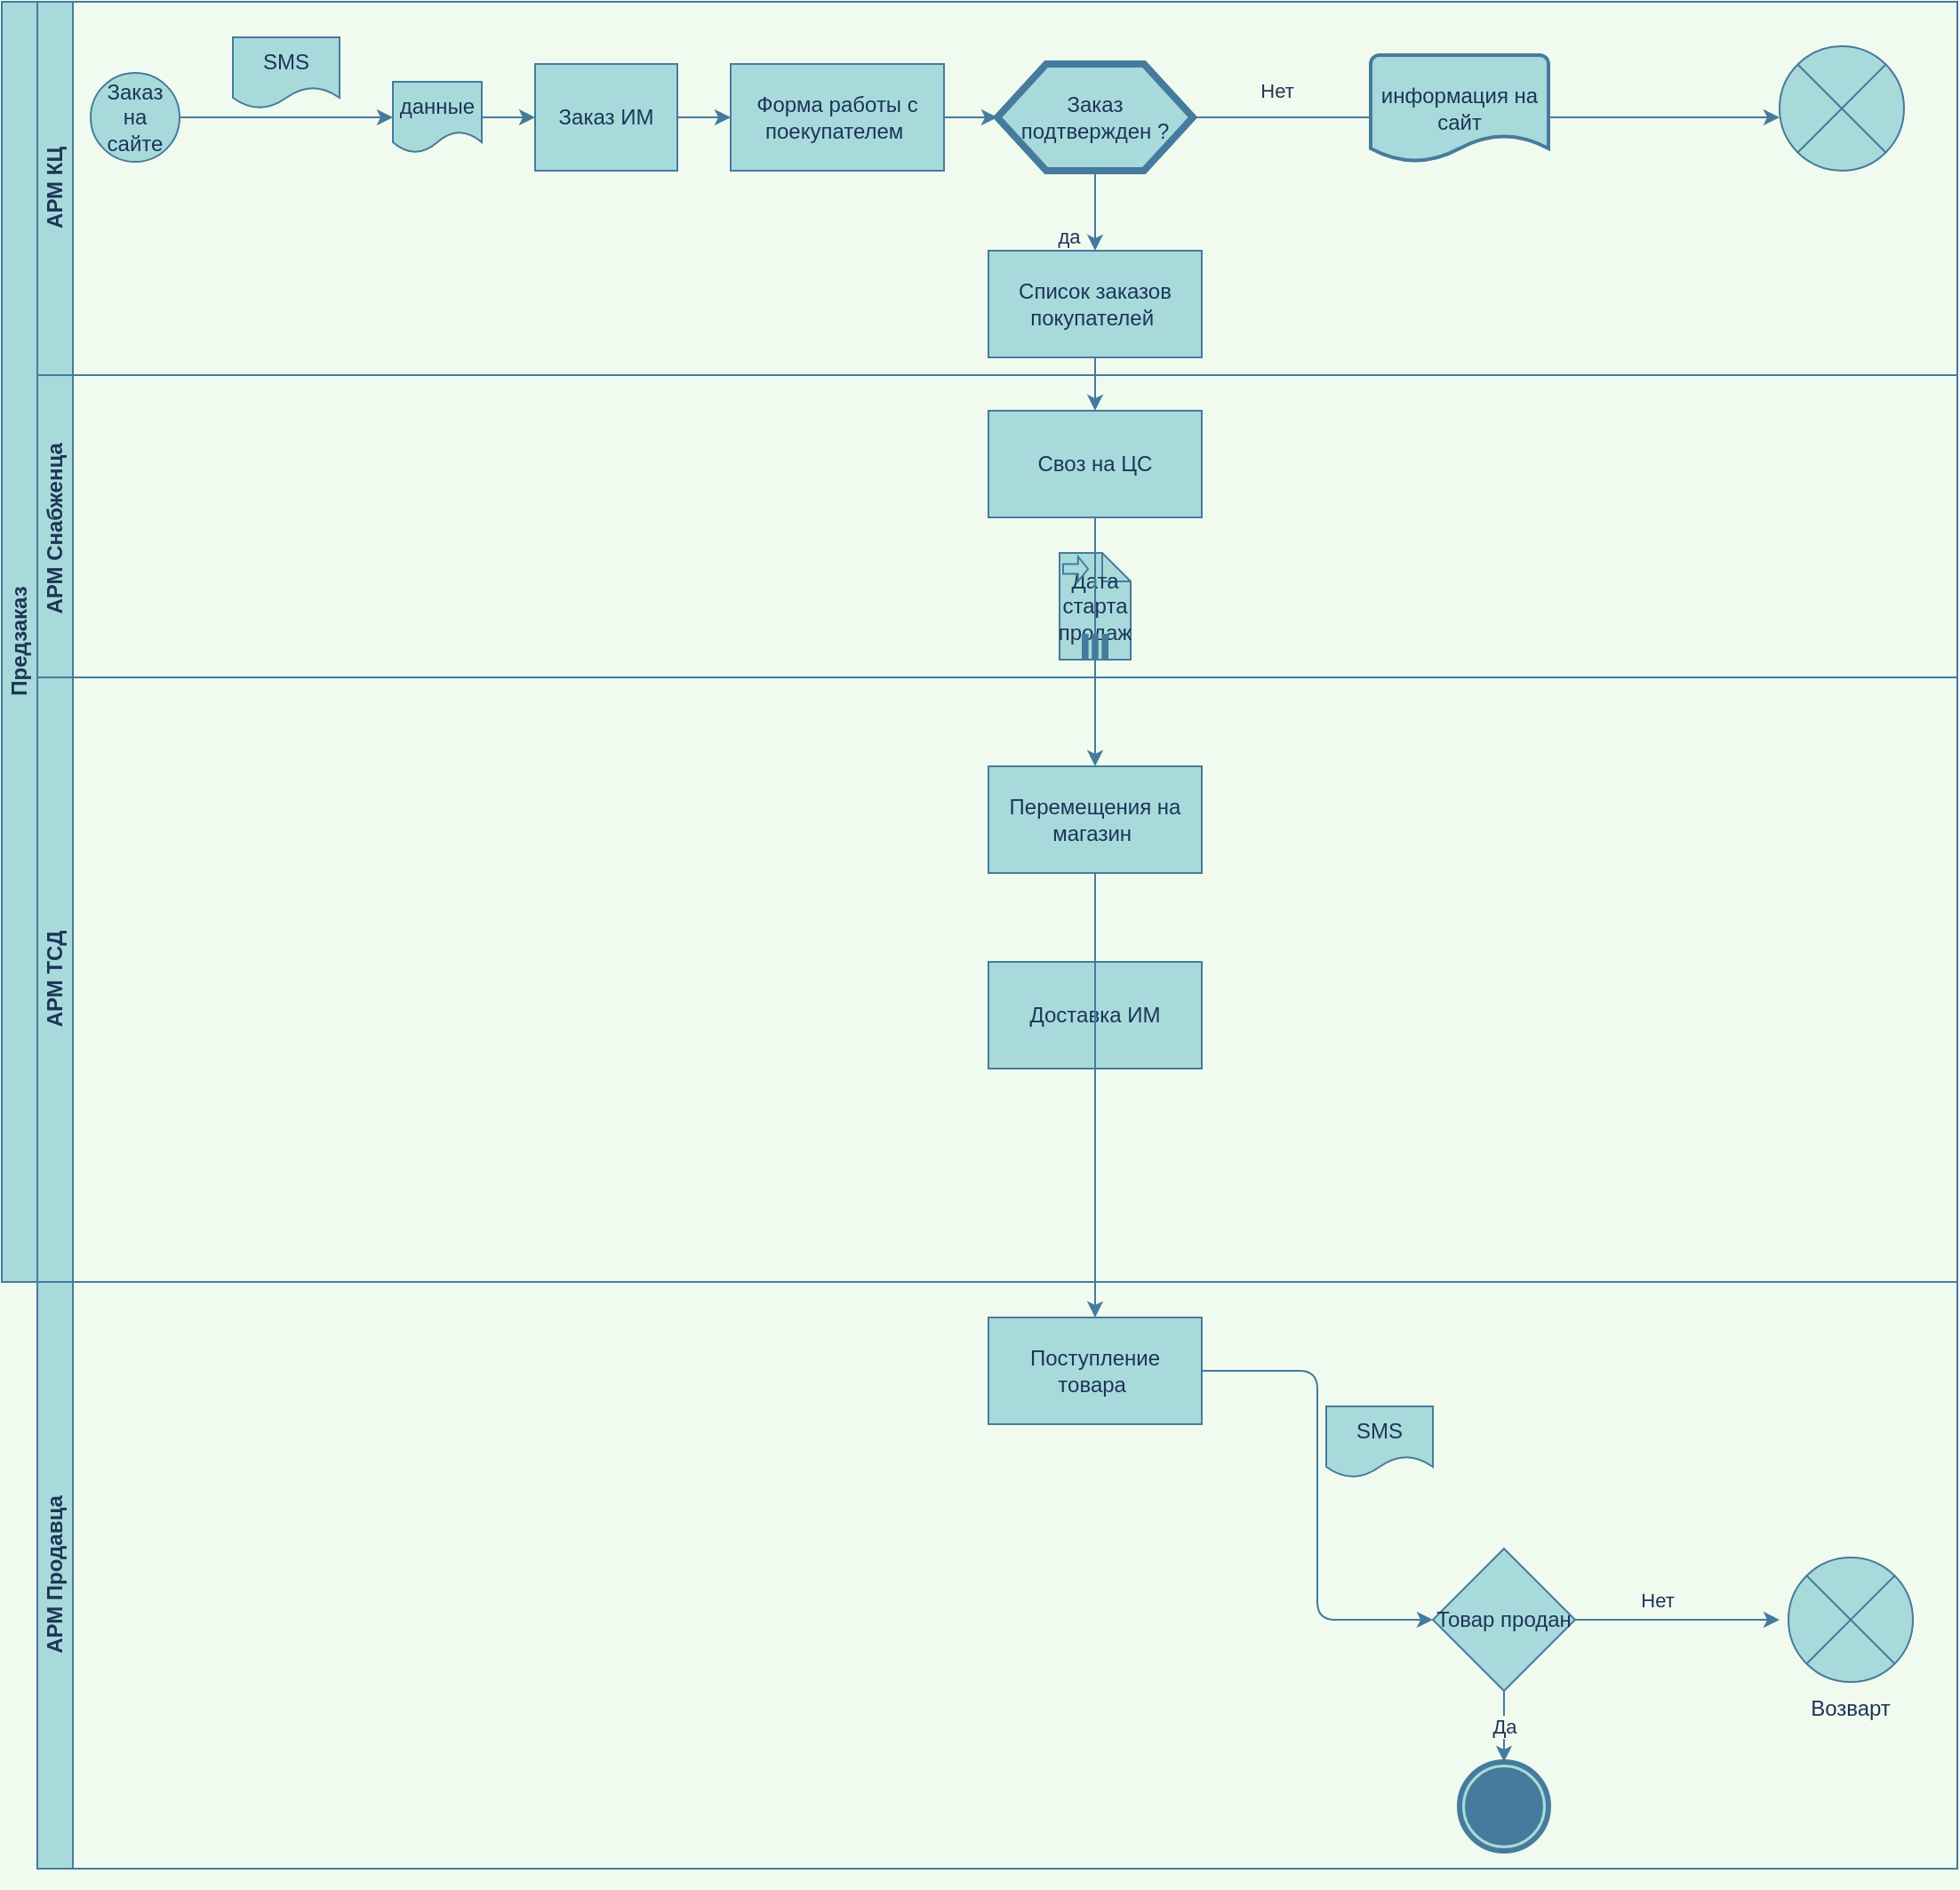 <mxfile version="13.6.0" type="github"><diagram id="prtHgNgQTEPvFCAcTncT" name="Page-1"><mxGraphModel dx="1221" dy="587" grid="1" gridSize="10" guides="1" tooltips="1" connect="1" arrows="1" fold="1" page="1" pageScale="1" pageWidth="827" pageHeight="1169" background="#F1FAEE" math="0" shadow="0"><root><mxCell id="0"/><mxCell id="1" parent="0"/><mxCell id="dNxyNK7c78bLwvsdeMH5-19" value="Предзаказ&lt;br&gt;" style="swimlane;html=1;childLayout=stackLayout;resizeParent=1;resizeParentMax=0;horizontal=0;startSize=20;horizontalStack=0;fillColor=#A8DADC;strokeColor=#457B9D;fontColor=#1D3557;" parent="1" vertex="1"><mxGeometry x="110" y="200" width="1100" height="720" as="geometry"><mxRectangle x="80" y="120" width="30" height="80" as="alternateBounds"/></mxGeometry></mxCell><mxCell id="dNxyNK7c78bLwvsdeMH5-20" value="АРМ КЦ" style="swimlane;html=1;startSize=20;horizontal=0;fillColor=#A8DADC;strokeColor=#457B9D;fontColor=#1D3557;" parent="dNxyNK7c78bLwvsdeMH5-19" vertex="1"><mxGeometry x="20" width="1080" height="210" as="geometry"/></mxCell><mxCell id="dNxyNK7c78bLwvsdeMH5-25" value="" style="edgeStyle=orthogonalEdgeStyle;rounded=0;orthogonalLoop=1;jettySize=auto;html=1;labelBackgroundColor=#F1FAEE;strokeColor=#457B9D;fontColor=#1D3557;" parent="dNxyNK7c78bLwvsdeMH5-20" source="l-QhswC7FGs499EKS-Dz-24" target="dNxyNK7c78bLwvsdeMH5-24" edge="1"><mxGeometry relative="1" as="geometry"/></mxCell><mxCell id="l-QhswC7FGs499EKS-Dz-10" value="да" style="edgeStyle=orthogonalEdgeStyle;rounded=0;orthogonalLoop=1;jettySize=auto;html=1;entryX=0.5;entryY=0;entryDx=0;entryDy=0;labelBackgroundColor=#F1FAEE;strokeColor=#457B9D;fontColor=#1D3557;" parent="dNxyNK7c78bLwvsdeMH5-20" source="l-QhswC7FGs499EKS-Dz-3" target="l-QhswC7FGs499EKS-Dz-9" edge="1"><mxGeometry x="0.636" y="-15" relative="1" as="geometry"><mxPoint as="offset"/></mxGeometry></mxCell><mxCell id="zD6_iEBNzpCxgIYbJEHy-26" value="SMS" style="shape=document;whiteSpace=wrap;html=1;boundedLbl=1;rounded=0;sketch=0;fillColor=#A8DADC;strokeColor=#457B9D;fontColor=#1D3557;" vertex="1" parent="dNxyNK7c78bLwvsdeMH5-20"><mxGeometry x="110" y="20" width="60" height="40" as="geometry"/></mxCell><mxCell id="dNxyNK7c78bLwvsdeMH5-24" value="Заказ ИМ" style="rounded=0;whiteSpace=wrap;html=1;fontFamily=Helvetica;fontSize=12;align=center;fillColor=#A8DADC;strokeColor=#457B9D;fontColor=#1D3557;" parent="dNxyNK7c78bLwvsdeMH5-20" vertex="1"><mxGeometry x="280" y="35" width="80" height="60" as="geometry"/></mxCell><mxCell id="l-QhswC7FGs499EKS-Dz-3" value="Заказ подтвержден ?" style="shape=hexagon;html=1;whiteSpace=wrap;perimeter=hexagonPerimeter;strokeWidth=4;rounded=0;fillColor=#A8DADC;strokeColor=#457B9D;fontColor=#1D3557;" parent="dNxyNK7c78bLwvsdeMH5-20" vertex="1"><mxGeometry x="540" y="35" width="110" height="60" as="geometry"/></mxCell><mxCell id="dNxyNK7c78bLwvsdeMH5-23" value="Заказ на сайте" style="ellipse;whiteSpace=wrap;html=1;fillColor=#A8DADC;strokeColor=#457B9D;fontColor=#1D3557;" parent="dNxyNK7c78bLwvsdeMH5-20" vertex="1"><mxGeometry x="30" y="40" width="50" height="50" as="geometry"/></mxCell><mxCell id="l-QhswC7FGs499EKS-Dz-22" value="" style="endArrow=classic;html=1;entryX=0;entryY=0.5;entryDx=0;entryDy=0;labelBackgroundColor=#F1FAEE;strokeColor=#457B9D;fontColor=#1D3557;" parent="dNxyNK7c78bLwvsdeMH5-20" source="l-QhswC7FGs499EKS-Dz-81" target="l-QhswC7FGs499EKS-Dz-3" edge="1"><mxGeometry width="50" height="50" relative="1" as="geometry"><mxPoint x="120" y="-5" as="sourcePoint"/><mxPoint x="470.711" y="185" as="targetPoint"/></mxGeometry></mxCell><mxCell id="l-QhswC7FGs499EKS-Dz-7" style="edgeStyle=orthogonalEdgeStyle;rounded=0;orthogonalLoop=1;jettySize=auto;html=1;exitX=1;exitY=0.5;exitDx=0;exitDy=0;entryX=0;entryY=0.5;entryDx=0;entryDy=0;labelBackgroundColor=#F1FAEE;strokeColor=#457B9D;fontColor=#1D3557;" parent="dNxyNK7c78bLwvsdeMH5-20" edge="1"><mxGeometry relative="1" as="geometry"><mxPoint x="590" y="64.811" as="sourcePoint"/><mxPoint x="590" y="65" as="targetPoint"/></mxGeometry></mxCell><mxCell id="l-QhswC7FGs499EKS-Dz-8" value="Нет" style="edgeLabel;html=1;align=center;verticalAlign=middle;resizable=0;points=[];labelBackgroundColor=#F1FAEE;fontColor=#1D3557;" parent="l-QhswC7FGs499EKS-Dz-7" vertex="1" connectable="0"><mxGeometry x="-0.205" y="1" relative="1" as="geometry"><mxPoint x="106" y="-14.81" as="offset"/></mxGeometry></mxCell><mxCell id="l-QhswC7FGs499EKS-Dz-82" value="" style="endArrow=classic;html=1;labelBackgroundColor=#F1FAEE;strokeColor=#457B9D;fontColor=#1D3557;" parent="dNxyNK7c78bLwvsdeMH5-20" source="l-QhswC7FGs499EKS-Dz-3" edge="1"><mxGeometry width="50" height="50" relative="1" as="geometry"><mxPoint x="420" y="130" as="sourcePoint"/><mxPoint x="980" y="65" as="targetPoint"/></mxGeometry></mxCell><mxCell id="zD6_iEBNzpCxgIYbJEHy-1" value="" style="verticalLabelPosition=bottom;verticalAlign=top;html=1;shape=mxgraph.flowchart.or;fillColor=#A8DADC;strokeColor=#457B9D;fontColor=#1D3557;" vertex="1" parent="dNxyNK7c78bLwvsdeMH5-20"><mxGeometry x="980" y="25" width="70" height="70" as="geometry"/></mxCell><mxCell id="l-QhswC7FGs499EKS-Dz-87" value="" style="endArrow=classic;html=1;entryX=0;entryY=0.5;entryDx=0;entryDy=0;labelBackgroundColor=#F1FAEE;strokeColor=#457B9D;fontColor=#1D3557;" parent="dNxyNK7c78bLwvsdeMH5-20" source="dNxyNK7c78bLwvsdeMH5-24" target="l-QhswC7FGs499EKS-Dz-81" edge="1"><mxGeometry width="50" height="50" relative="1" as="geometry"><mxPoint x="360" y="255" as="sourcePoint"/><mxPoint x="560" y="255" as="targetPoint"/></mxGeometry></mxCell><mxCell id="zD6_iEBNzpCxgIYbJEHy-22" value="информация на сайт" style="strokeWidth=2;html=1;shape=mxgraph.flowchart.document2;whiteSpace=wrap;size=0.25;fillColor=#A8DADC;strokeColor=#457B9D;fontColor=#1D3557;" vertex="1" parent="dNxyNK7c78bLwvsdeMH5-20"><mxGeometry x="750" y="30" width="100" height="60" as="geometry"/></mxCell><mxCell id="l-QhswC7FGs499EKS-Dz-81" value="Форма работы с поекупателем&amp;nbsp;" style="rounded=0;whiteSpace=wrap;html=1;sketch=0;fillColor=#A8DADC;strokeColor=#457B9D;fontColor=#1D3557;" parent="dNxyNK7c78bLwvsdeMH5-20" vertex="1"><mxGeometry x="390" y="35" width="120" height="60" as="geometry"/></mxCell><mxCell id="l-QhswC7FGs499EKS-Dz-24" value="данные" style="shape=document;whiteSpace=wrap;html=1;boundedLbl=1;rounded=0;sketch=0;fillColor=#A8DADC;strokeColor=#457B9D;fontColor=#1D3557;" parent="dNxyNK7c78bLwvsdeMH5-20" vertex="1"><mxGeometry x="200" y="45" width="50" height="40" as="geometry"/></mxCell><mxCell id="l-QhswC7FGs499EKS-Dz-9" value="Список заказов покупателей&amp;nbsp;" style="rounded=0;whiteSpace=wrap;html=1;fillColor=#A8DADC;strokeColor=#457B9D;fontColor=#1D3557;" parent="dNxyNK7c78bLwvsdeMH5-20" vertex="1"><mxGeometry x="535" y="140" width="120" height="60" as="geometry"/></mxCell><mxCell id="zD6_iEBNzpCxgIYbJEHy-25" value="" style="edgeStyle=orthogonalEdgeStyle;rounded=0;orthogonalLoop=1;jettySize=auto;html=1;labelBackgroundColor=#F1FAEE;strokeColor=#457B9D;fontColor=#1D3557;" edge="1" parent="dNxyNK7c78bLwvsdeMH5-20" source="dNxyNK7c78bLwvsdeMH5-23" target="l-QhswC7FGs499EKS-Dz-24"><mxGeometry relative="1" as="geometry"><mxPoint x="210" y="265.0" as="sourcePoint"/><mxPoint x="410" y="265.0" as="targetPoint"/></mxGeometry></mxCell><mxCell id="dNxyNK7c78bLwvsdeMH5-21" value="АРМ Снабженца&amp;nbsp;" style="swimlane;html=1;startSize=20;horizontal=0;fillColor=#A8DADC;strokeColor=#457B9D;fontColor=#1D3557;" parent="dNxyNK7c78bLwvsdeMH5-19" vertex="1"><mxGeometry x="20" y="210" width="1080" height="170" as="geometry"/></mxCell><mxCell id="l-QhswC7FGs499EKS-Dz-12" value="Своз на ЦС" style="whiteSpace=wrap;html=1;rounded=0;fillColor=#A8DADC;strokeColor=#457B9D;fontColor=#1D3557;" parent="dNxyNK7c78bLwvsdeMH5-21" vertex="1"><mxGeometry x="535" y="20" width="120" height="60" as="geometry"/></mxCell><mxCell id="l-QhswC7FGs499EKS-Dz-88" value="Дата старта продаж" style="shape=note;whiteSpace=wrap;size=16;html=1;dropTarget=0;rounded=0;sketch=0;fillColor=#A8DADC;strokeColor=#457B9D;fontColor=#1D3557;" parent="dNxyNK7c78bLwvsdeMH5-21" vertex="1"><mxGeometry x="575" y="100" width="40" height="60" as="geometry"/></mxCell><mxCell id="l-QhswC7FGs499EKS-Dz-89" value="" style="html=1;shape=singleArrow;arrowWidth=0.4;arrowSize=0.4;outlineConnect=0;fillColor=#A8DADC;strokeColor=#457B9D;fontColor=#1D3557;" parent="l-QhswC7FGs499EKS-Dz-88" vertex="1"><mxGeometry width="14" height="14" relative="1" as="geometry"><mxPoint x="2" y="2" as="offset"/></mxGeometry></mxCell><mxCell id="l-QhswC7FGs499EKS-Dz-90" value="" style="html=1;whiteSpace=wrap;shape=parallelMarker;outlineConnect=0;fillColor=#A8DADC;strokeColor=#457B9D;fontColor=#1D3557;" parent="l-QhswC7FGs499EKS-Dz-88" vertex="1"><mxGeometry x="0.5" y="1" width="14" height="14" relative="1" as="geometry"><mxPoint x="-7" y="-14" as="offset"/></mxGeometry></mxCell><mxCell id="l-QhswC7FGs499EKS-Dz-13" value="" style="edgeStyle=orthogonalEdgeStyle;rounded=0;orthogonalLoop=1;jettySize=auto;html=1;labelBackgroundColor=#F1FAEE;strokeColor=#457B9D;fontColor=#1D3557;" parent="dNxyNK7c78bLwvsdeMH5-19" source="l-QhswC7FGs499EKS-Dz-9" target="l-QhswC7FGs499EKS-Dz-12" edge="1"><mxGeometry relative="1" as="geometry"/></mxCell><mxCell id="l-QhswC7FGs499EKS-Dz-15" value="" style="edgeStyle=orthogonalEdgeStyle;rounded=0;orthogonalLoop=1;jettySize=auto;html=1;labelBackgroundColor=#F1FAEE;strokeColor=#457B9D;fontColor=#1D3557;" parent="dNxyNK7c78bLwvsdeMH5-19" source="l-QhswC7FGs499EKS-Dz-12" target="l-QhswC7FGs499EKS-Dz-14" edge="1"><mxGeometry relative="1" as="geometry"/></mxCell><mxCell id="dNxyNK7c78bLwvsdeMH5-22" value="АРМ ТСД" style="swimlane;html=1;startSize=20;horizontal=0;fillColor=#A8DADC;strokeColor=#457B9D;fontColor=#1D3557;" parent="dNxyNK7c78bLwvsdeMH5-19" vertex="1"><mxGeometry x="20" y="380" width="1080" height="340" as="geometry"><mxRectangle x="20" y="310" width="720" height="20" as="alternateBounds"/></mxGeometry></mxCell><mxCell id="l-QhswC7FGs499EKS-Dz-14" value="Перемещения на магазин&amp;nbsp;" style="whiteSpace=wrap;html=1;rounded=0;fillColor=#A8DADC;strokeColor=#457B9D;fontColor=#1D3557;" parent="dNxyNK7c78bLwvsdeMH5-22" vertex="1"><mxGeometry x="535" y="50" width="120" height="60" as="geometry"/></mxCell><mxCell id="l-QhswC7FGs499EKS-Dz-93" value="Доставка ИМ" style="rounded=0;whiteSpace=wrap;html=1;sketch=0;fillColor=#A8DADC;strokeColor=#457B9D;fontColor=#1D3557;" parent="dNxyNK7c78bLwvsdeMH5-22" vertex="1"><mxGeometry x="535" y="160" width="120" height="60" as="geometry"/></mxCell><mxCell id="l-QhswC7FGs499EKS-Dz-31" value="АРМ Продавца" style="swimlane;html=1;startSize=20;horizontal=0;fillColor=#A8DADC;strokeColor=#457B9D;fontColor=#1D3557;" parent="1" vertex="1"><mxGeometry x="130" y="920" width="1080" height="330" as="geometry"><mxRectangle y="310" width="30" height="170" as="alternateBounds"/></mxGeometry></mxCell><mxCell id="l-QhswC7FGs499EKS-Dz-41" style="edgeStyle=orthogonalEdgeStyle;curved=0;rounded=1;sketch=0;orthogonalLoop=1;jettySize=auto;html=1;labelBackgroundColor=#F1FAEE;strokeColor=#457B9D;fontColor=#1D3557;" parent="l-QhswC7FGs499EKS-Dz-31" source="l-QhswC7FGs499EKS-Dz-35" edge="1"><mxGeometry relative="1" as="geometry"><mxPoint x="980" y="190" as="targetPoint"/></mxGeometry></mxCell><mxCell id="l-QhswC7FGs499EKS-Dz-50" value="Да" style="edgeStyle=orthogonalEdgeStyle;curved=0;rounded=1;sketch=0;orthogonalLoop=1;jettySize=auto;html=1;labelBackgroundColor=#F1FAEE;strokeColor=#457B9D;fontColor=#1D3557;" parent="l-QhswC7FGs499EKS-Dz-31" source="l-QhswC7FGs499EKS-Dz-35" target="l-QhswC7FGs499EKS-Dz-49" edge="1"><mxGeometry relative="1" as="geometry"/></mxCell><mxCell id="l-QhswC7FGs499EKS-Dz-43" value="Нет" style="edgeLabel;html=1;align=center;verticalAlign=middle;resizable=0;points=[];labelBackgroundColor=#F1FAEE;fontColor=#1D3557;" parent="l-QhswC7FGs499EKS-Dz-31" vertex="1" connectable="0"><mxGeometry x="900.001" y="-9.997" as="geometry"><mxPoint x="11" y="189" as="offset"/></mxGeometry></mxCell><mxCell id="l-QhswC7FGs499EKS-Dz-33" value="Поступление товара&amp;nbsp;" style="whiteSpace=wrap;html=1;rounded=0;fillColor=#A8DADC;strokeColor=#457B9D;fontColor=#1D3557;" parent="l-QhswC7FGs499EKS-Dz-31" vertex="1"><mxGeometry x="535" y="20" width="120" height="60" as="geometry"/></mxCell><mxCell id="l-QhswC7FGs499EKS-Dz-35" value="Товар продан" style="rhombus;whiteSpace=wrap;html=1;rounded=0;fillColor=#A8DADC;strokeColor=#457B9D;fontColor=#1D3557;" parent="l-QhswC7FGs499EKS-Dz-31" vertex="1"><mxGeometry x="785" y="150" width="80" height="80" as="geometry"/></mxCell><mxCell id="l-QhswC7FGs499EKS-Dz-80" value="" style="edgeStyle=orthogonalEdgeStyle;curved=0;rounded=1;sketch=0;orthogonalLoop=1;jettySize=auto;html=1;entryX=0;entryY=0.5;entryDx=0;entryDy=0;labelBackgroundColor=#F1FAEE;strokeColor=#457B9D;fontColor=#1D3557;" parent="l-QhswC7FGs499EKS-Dz-31" source="l-QhswC7FGs499EKS-Dz-33" target="l-QhswC7FGs499EKS-Dz-35" edge="1"><mxGeometry relative="1" as="geometry"><mxPoint x="490" y="890.0" as="sourcePoint"/><mxPoint x="595" y="170" as="targetPoint"/></mxGeometry></mxCell><mxCell id="zD6_iEBNzpCxgIYbJEHy-21" value="" style="verticalLabelPosition=bottom;verticalAlign=top;html=1;shape=mxgraph.flowchart.or;fillColor=#A8DADC;strokeColor=#457B9D;fontColor=#1D3557;" vertex="1" parent="l-QhswC7FGs499EKS-Dz-31"><mxGeometry x="985" y="155" width="70" height="70" as="geometry"/></mxCell><mxCell id="l-QhswC7FGs499EKS-Dz-42" value="Возварт" style="text;html=1;strokeColor=none;fillColor=none;align=center;verticalAlign=middle;whiteSpace=wrap;rounded=0;sketch=0;fontColor=#1D3557;" parent="l-QhswC7FGs499EKS-Dz-31" vertex="1"><mxGeometry x="1000" y="230" width="40" height="20" as="geometry"/></mxCell><mxCell id="l-QhswC7FGs499EKS-Dz-49" value="&lt;font color=&quot;#000000&quot;&gt;&lt;br&gt;&lt;/font&gt;" style="shape=mxgraph.bpmn.shape;html=1;verticalLabelPosition=bottom;verticalAlign=top;align=center;perimeter=ellipsePerimeter;outlineConnect=0;outline=end;symbol=terminate;rounded=0;sketch=0;fillColor=#A8DADC;strokeColor=#457B9D;fontColor=#1D3557;" parent="l-QhswC7FGs499EKS-Dz-31" vertex="1"><mxGeometry x="800" y="270" width="50" height="50" as="geometry"/></mxCell><mxCell id="l-QhswC7FGs499EKS-Dz-86" style="edgeStyle=orthogonalEdgeStyle;curved=0;rounded=1;sketch=0;orthogonalLoop=1;jettySize=auto;html=1;exitX=0.5;exitY=1;exitDx=0;exitDy=0;labelBackgroundColor=#F1FAEE;strokeColor=#457B9D;fontColor=#1D3557;" parent="l-QhswC7FGs499EKS-Dz-31" source="l-QhswC7FGs499EKS-Dz-33" target="l-QhswC7FGs499EKS-Dz-33" edge="1"><mxGeometry relative="1" as="geometry"/></mxCell><mxCell id="zD6_iEBNzpCxgIYbJEHy-28" value="SMS" style="shape=document;whiteSpace=wrap;html=1;boundedLbl=1;rounded=0;sketch=0;fillColor=#A8DADC;strokeColor=#457B9D;fontColor=#1D3557;" vertex="1" parent="l-QhswC7FGs499EKS-Dz-31"><mxGeometry x="725" y="70" width="60" height="40" as="geometry"/></mxCell><mxCell id="l-QhswC7FGs499EKS-Dz-34" value="" style="edgeStyle=orthogonalEdgeStyle;curved=0;rounded=1;sketch=0;orthogonalLoop=1;jettySize=auto;html=1;labelBackgroundColor=#F1FAEE;strokeColor=#457B9D;fontColor=#1D3557;" parent="1" source="l-QhswC7FGs499EKS-Dz-14" target="l-QhswC7FGs499EKS-Dz-33" edge="1"><mxGeometry relative="1" as="geometry"/></mxCell></root></mxGraphModel></diagram></mxfile>